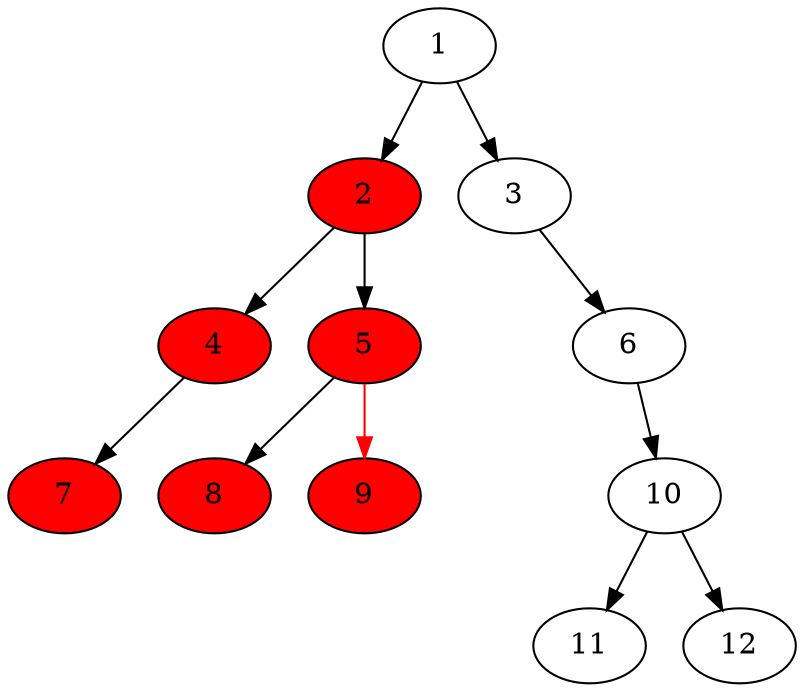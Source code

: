 digraph G{
graph [ordering="out"];
C [ label = "C", style = invis ];
"1" -> "2";
"1" -> "3";
"2" -> "4";
"2" -> "5";
"3" -> C [style=invis];
"3" -> "6";
"4" -> "7";
"4" -> C [style=invis];
"5" -> "8";
"5" -> "9"[color = red];
"6" -> C [style=invis];
"6" -> "10";
"10" -> "11";
"10" -> "12";
//"1" [style = filled, fillcolor = red];
"2" [style = filled, fillcolor = red];
//"3" [style = filled, fillcolor = red];
"4" [style = filled, fillcolor = red];
"5" [style = filled, fillcolor = red];
//"6" [style = filled, fillcolor = red];
"7" [style = filled, fillcolor = red];
"8" [style = filled, fillcolor = red];
"9" [style = filled, fillcolor = red];
//"10" [style = filled, fillcolor = red];
//"11" [style = filled, fillcolor = red];
//"12" [style = filled, fillcolor = red];
}
